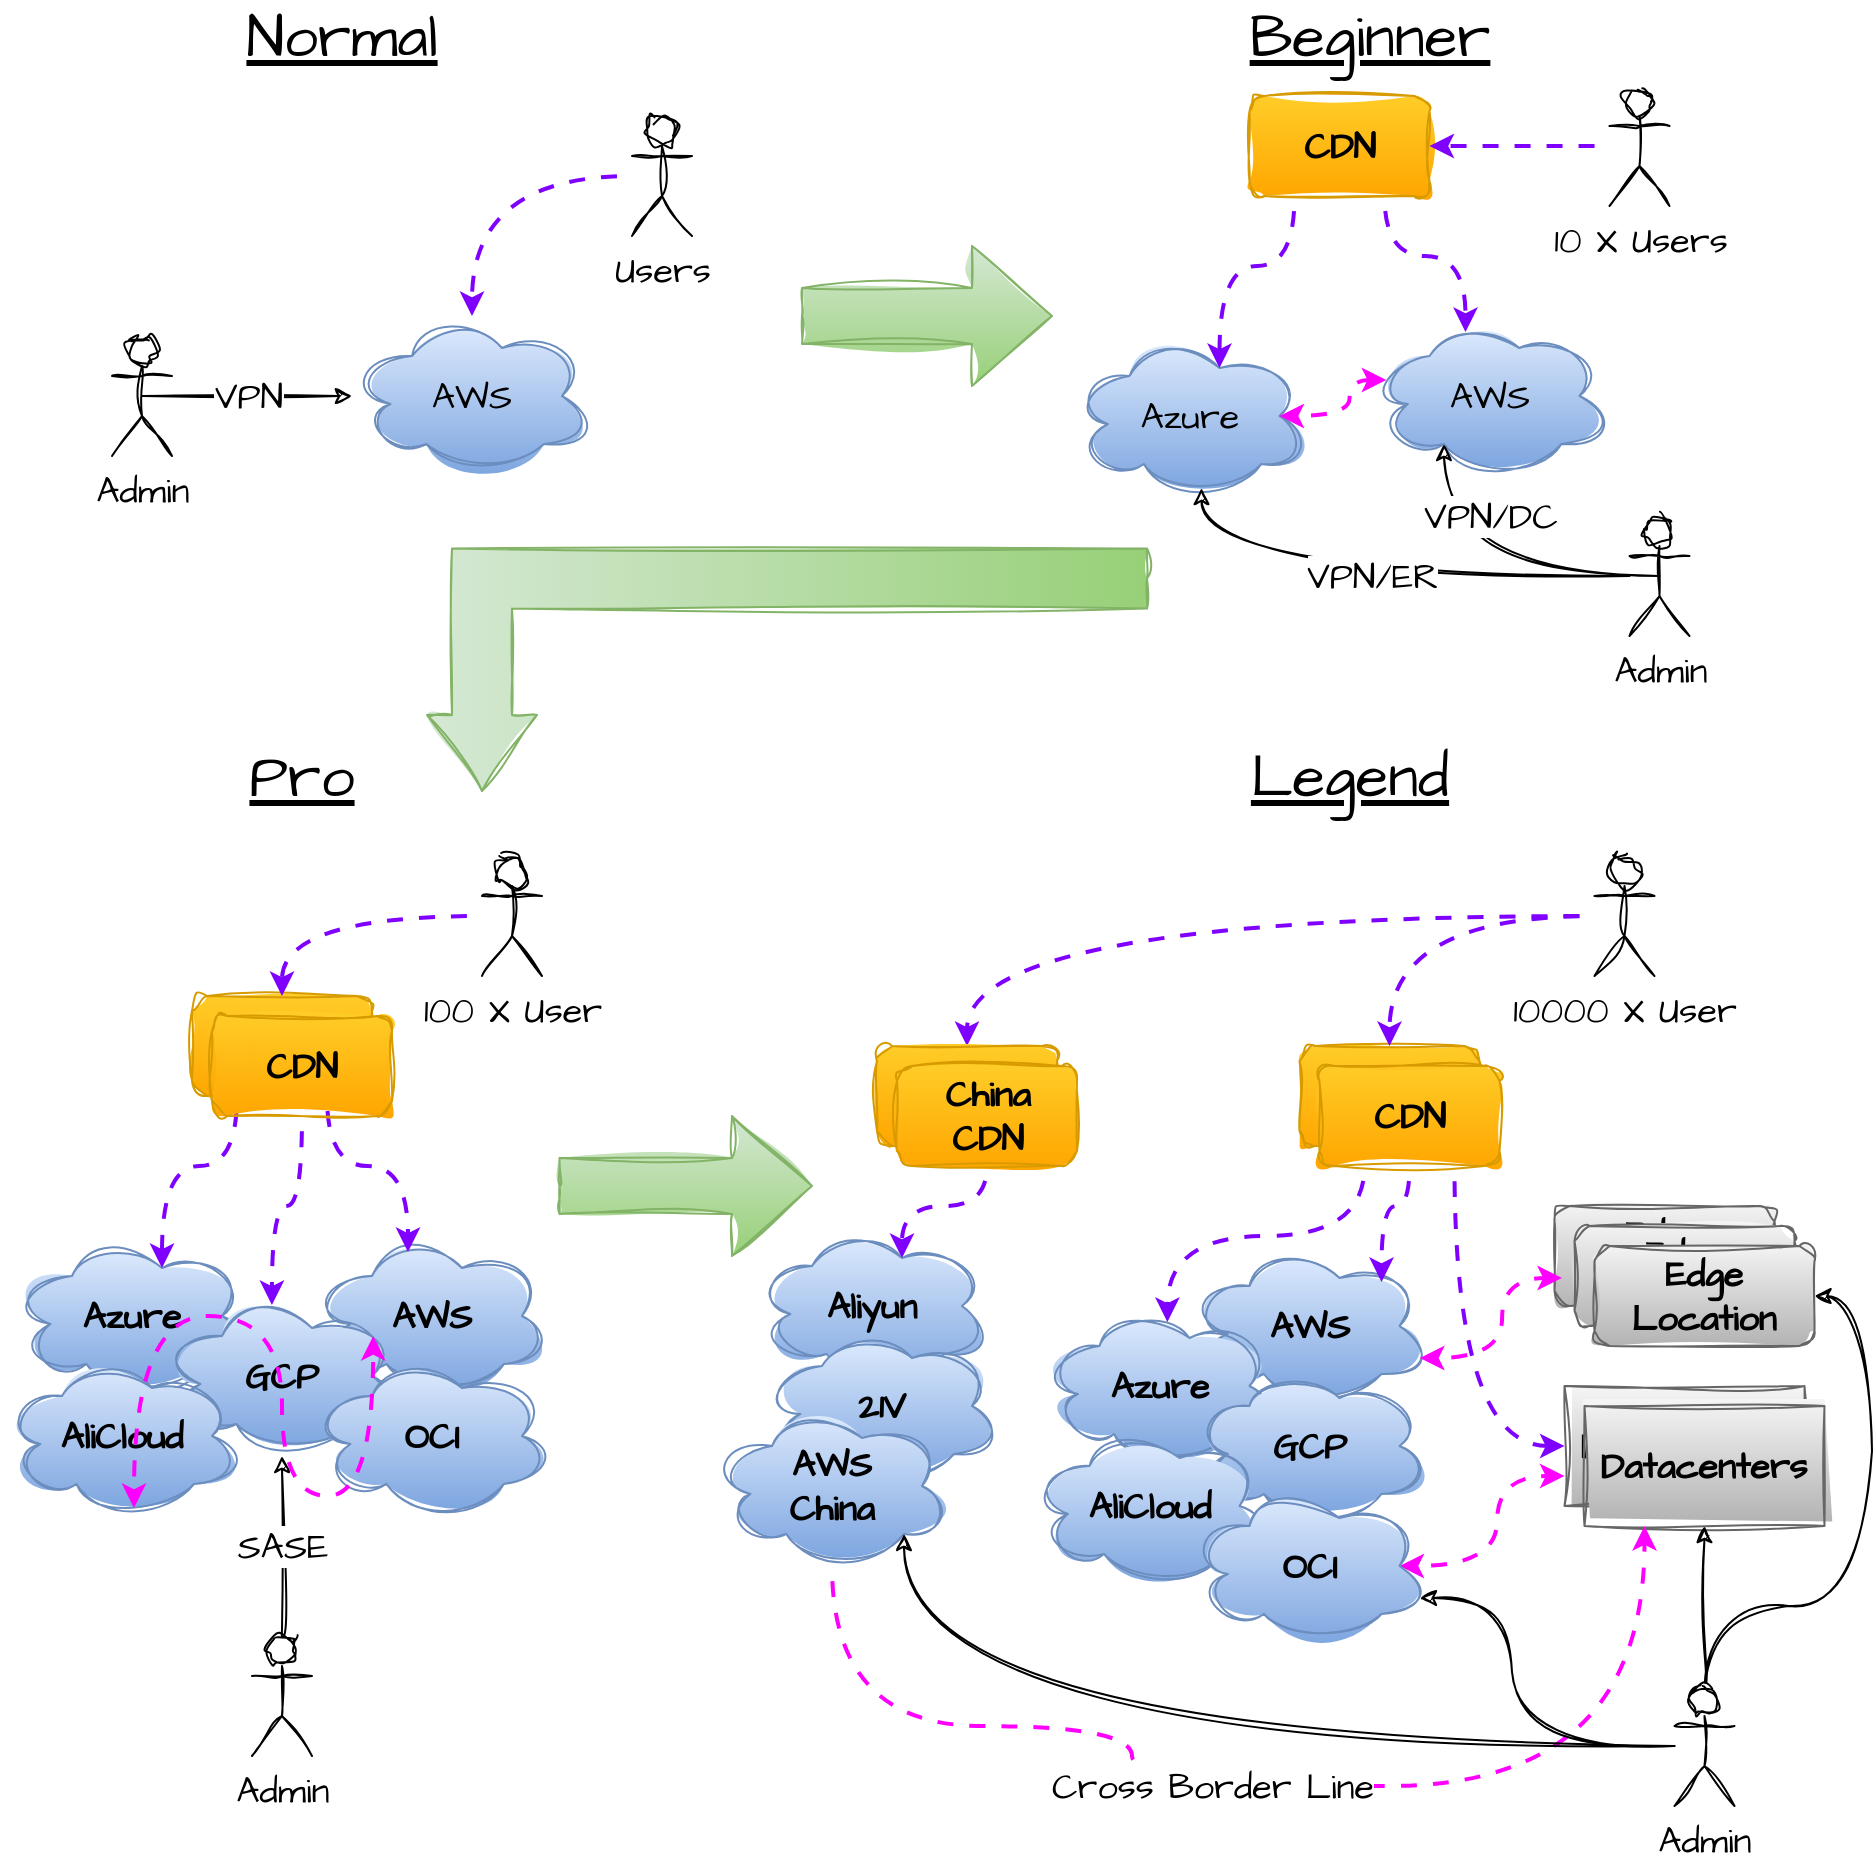 <mxfile version="24.2.5" type="device">
  <diagram name="Page-1" id="yGYKO2Iian3LjyRrtst5">
    <mxGraphModel dx="1930" dy="1085" grid="0" gridSize="10" guides="1" tooltips="1" connect="1" arrows="1" fold="1" page="0" pageScale="1" pageWidth="850" pageHeight="1100" math="0" shadow="0">
      <root>
        <mxCell id="0" />
        <mxCell id="1" parent="0" />
        <mxCell id="aPE9NUyvlS6aANwrriKW-1" value="AWS" style="ellipse;shape=cloud;whiteSpace=wrap;html=1;sketch=1;hachureGap=4;jiggle=2;curveFitting=1;fontFamily=Architects Daughter;fontSource=https%3A%2F%2Ffonts.googleapis.com%2Fcss%3Ffamily%3DArchitects%2BDaughter;fontSize=18;fillColor=#dae8fc;gradientColor=#7ea6e0;strokeColor=#6c8ebf;fontColor=#000000;" vertex="1" parent="1">
          <mxGeometry x="140" y="175" width="120" height="80" as="geometry" />
        </mxCell>
        <mxCell id="aPE9NUyvlS6aANwrriKW-2" value="AWS" style="ellipse;shape=cloud;whiteSpace=wrap;html=1;sketch=1;hachureGap=4;jiggle=2;curveFitting=1;fontFamily=Architects Daughter;fontSource=https%3A%2F%2Ffonts.googleapis.com%2Fcss%3Ffamily%3DArchitects%2BDaughter;fontSize=18;fillColor=#dae8fc;gradientColor=#7ea6e0;strokeColor=#6c8ebf;fontColor=#000000;" vertex="1" parent="1">
          <mxGeometry x="648.75" y="175" width="120" height="80" as="geometry" />
        </mxCell>
        <mxCell id="aPE9NUyvlS6aANwrriKW-3" value="Azure" style="ellipse;shape=cloud;whiteSpace=wrap;html=1;sketch=1;hachureGap=4;jiggle=2;curveFitting=1;fontFamily=Architects Daughter;fontSource=https%3A%2F%2Ffonts.googleapis.com%2Fcss%3Ffamily%3DArchitects%2BDaughter;fontSize=18;fillColor=#dae8fc;gradientColor=#7ea6e0;strokeColor=#6c8ebf;fontColor=#000000;" vertex="1" parent="1">
          <mxGeometry x="498.75" y="185" width="120" height="80" as="geometry" />
        </mxCell>
        <mxCell id="aPE9NUyvlS6aANwrriKW-5" value="CDN" style="rounded=1;whiteSpace=wrap;html=1;sketch=1;hachureGap=4;jiggle=2;curveFitting=1;fontFamily=Architects Daughter;fontSource=https%3A%2F%2Ffonts.googleapis.com%2Fcss%3Ffamily%3DArchitects%2BDaughter;fontSize=18;fillColor=#ffcd28;gradientColor=#ffa500;strokeColor=#d79b00;fontColor=#000000;fontStyle=1" vertex="1" parent="1">
          <mxGeometry x="588.75" y="65" width="90" height="50" as="geometry" />
        </mxCell>
        <mxCell id="aPE9NUyvlS6aANwrriKW-7" style="edgeStyle=orthogonalEdgeStyle;rounded=0;hachureGap=4;orthogonalLoop=1;jettySize=auto;html=1;exitX=0.25;exitY=1;exitDx=0;exitDy=0;entryX=0.625;entryY=0.2;entryDx=0;entryDy=0;entryPerimeter=0;fontFamily=Architects Daughter;fontSource=https%3A%2F%2Ffonts.googleapis.com%2Fcss%3Ffamily%3DArchitects%2BDaughter;curved=1;flowAnimation=1;strokeWidth=2;fontSize=18;strokeColor=#7F00FF;" edge="1" parent="1" source="aPE9NUyvlS6aANwrriKW-5" target="aPE9NUyvlS6aANwrriKW-3">
          <mxGeometry relative="1" as="geometry" />
        </mxCell>
        <mxCell id="aPE9NUyvlS6aANwrriKW-8" style="edgeStyle=orthogonalEdgeStyle;rounded=0;hachureGap=4;orthogonalLoop=1;jettySize=auto;html=1;exitX=0.75;exitY=1;exitDx=0;exitDy=0;entryX=0.4;entryY=0.1;entryDx=0;entryDy=0;entryPerimeter=0;fontFamily=Architects Daughter;fontSource=https%3A%2F%2Ffonts.googleapis.com%2Fcss%3Ffamily%3DArchitects%2BDaughter;curved=1;flowAnimation=1;strokeWidth=2;fontSize=18;strokeColor=#7F00FF;" edge="1" parent="1" source="aPE9NUyvlS6aANwrriKW-5" target="aPE9NUyvlS6aANwrriKW-2">
          <mxGeometry relative="1" as="geometry" />
        </mxCell>
        <mxCell id="aPE9NUyvlS6aANwrriKW-9" value="AWS" style="ellipse;shape=cloud;whiteSpace=wrap;html=1;sketch=1;hachureGap=4;jiggle=2;curveFitting=1;fontFamily=Architects Daughter;fontSource=https%3A%2F%2Ffonts.googleapis.com%2Fcss%3Ffamily%3DArchitects%2BDaughter;fontSize=18;fillColor=#dae8fc;gradientColor=#7ea6e0;strokeColor=#6c8ebf;fontColor=#000000;fontStyle=1" vertex="1" parent="1">
          <mxGeometry x="120" y="635" width="120" height="80" as="geometry" />
        </mxCell>
        <mxCell id="aPE9NUyvlS6aANwrriKW-10" value="Azure" style="ellipse;shape=cloud;whiteSpace=wrap;html=1;sketch=1;hachureGap=4;jiggle=2;curveFitting=1;fontFamily=Architects Daughter;fontSource=https%3A%2F%2Ffonts.googleapis.com%2Fcss%3Ffamily%3DArchitects%2BDaughter;fontSize=18;fillColor=#dae8fc;gradientColor=#7ea6e0;strokeColor=#6c8ebf;fontColor=#000000;fontStyle=1" vertex="1" parent="1">
          <mxGeometry x="-30" y="635" width="120" height="80" as="geometry" />
        </mxCell>
        <mxCell id="aPE9NUyvlS6aANwrriKW-11" value="CDN" style="rounded=1;whiteSpace=wrap;html=1;sketch=1;hachureGap=4;jiggle=2;curveFitting=1;fontFamily=Architects Daughter;fontSource=https%3A%2F%2Ffonts.googleapis.com%2Fcss%3Ffamily%3DArchitects%2BDaughter;fontSize=18;fillColor=#ffcd28;gradientColor=#ffa500;strokeColor=#d79b00;fontColor=#000000;fontStyle=1" vertex="1" parent="1">
          <mxGeometry x="60" y="515" width="90" height="50" as="geometry" />
        </mxCell>
        <mxCell id="aPE9NUyvlS6aANwrriKW-12" style="edgeStyle=orthogonalEdgeStyle;rounded=0;hachureGap=4;orthogonalLoop=1;jettySize=auto;html=1;exitX=0.25;exitY=1;exitDx=0;exitDy=0;entryX=0.625;entryY=0.2;entryDx=0;entryDy=0;entryPerimeter=0;fontFamily=Architects Daughter;fontSource=https%3A%2F%2Ffonts.googleapis.com%2Fcss%3Ffamily%3DArchitects%2BDaughter;curved=1;flowAnimation=1;strokeWidth=2;fontSize=18;strokeColor=#7F00FF;" edge="1" parent="1" source="aPE9NUyvlS6aANwrriKW-11" target="aPE9NUyvlS6aANwrriKW-10">
          <mxGeometry relative="1" as="geometry" />
        </mxCell>
        <mxCell id="aPE9NUyvlS6aANwrriKW-13" style="edgeStyle=orthogonalEdgeStyle;rounded=0;hachureGap=4;orthogonalLoop=1;jettySize=auto;html=1;exitX=0.75;exitY=1;exitDx=0;exitDy=0;entryX=0.4;entryY=0.1;entryDx=0;entryDy=0;entryPerimeter=0;fontFamily=Architects Daughter;fontSource=https%3A%2F%2Ffonts.googleapis.com%2Fcss%3Ffamily%3DArchitects%2BDaughter;curved=1;flowAnimation=1;strokeWidth=2;fontSize=18;strokeColor=#7F00FF;" edge="1" parent="1" source="aPE9NUyvlS6aANwrriKW-11" target="aPE9NUyvlS6aANwrriKW-9">
          <mxGeometry relative="1" as="geometry" />
        </mxCell>
        <mxCell id="aPE9NUyvlS6aANwrriKW-14" value="CDN" style="rounded=1;whiteSpace=wrap;html=1;sketch=1;hachureGap=4;jiggle=2;curveFitting=1;fontFamily=Architects Daughter;fontSource=https%3A%2F%2Ffonts.googleapis.com%2Fcss%3Ffamily%3DArchitects%2BDaughter;fontSize=18;fillColor=#ffcd28;gradientColor=#ffa500;strokeColor=#d79b00;fontColor=#000000;fontStyle=1" vertex="1" parent="1">
          <mxGeometry x="70" y="525" width="90" height="50" as="geometry" />
        </mxCell>
        <mxCell id="aPE9NUyvlS6aANwrriKW-15" value="GCP" style="ellipse;shape=cloud;whiteSpace=wrap;html=1;sketch=1;hachureGap=4;jiggle=2;curveFitting=1;fontFamily=Architects Daughter;fontSource=https%3A%2F%2Ffonts.googleapis.com%2Fcss%3Ffamily%3DArchitects%2BDaughter;fontSize=18;fillColor=#dae8fc;gradientColor=#7ea6e0;strokeColor=#6c8ebf;fontColor=#000000;fontStyle=1" vertex="1" parent="1">
          <mxGeometry x="45" y="665" width="120" height="80" as="geometry" />
        </mxCell>
        <mxCell id="aPE9NUyvlS6aANwrriKW-16" value="AliCloud" style="ellipse;shape=cloud;whiteSpace=wrap;html=1;sketch=1;hachureGap=4;jiggle=2;curveFitting=1;fontFamily=Architects Daughter;fontSource=https%3A%2F%2Ffonts.googleapis.com%2Fcss%3Ffamily%3DArchitects%2BDaughter;fontSize=18;fillColor=#dae8fc;gradientColor=#7ea6e0;strokeColor=#6c8ebf;fontColor=#000000;fontStyle=1" vertex="1" parent="1">
          <mxGeometry x="-35" y="695" width="120" height="80" as="geometry" />
        </mxCell>
        <mxCell id="aPE9NUyvlS6aANwrriKW-17" value="OCI" style="ellipse;shape=cloud;whiteSpace=wrap;html=1;sketch=1;hachureGap=4;jiggle=2;curveFitting=1;fontFamily=Architects Daughter;fontSource=https%3A%2F%2Ffonts.googleapis.com%2Fcss%3Ffamily%3DArchitects%2BDaughter;fontSize=18;fillColor=#dae8fc;gradientColor=#7ea6e0;strokeColor=#6c8ebf;fontColor=#000000;fontStyle=1" vertex="1" parent="1">
          <mxGeometry x="120" y="695" width="120" height="80" as="geometry" />
        </mxCell>
        <mxCell id="aPE9NUyvlS6aANwrriKW-22" value="VPN" style="edgeStyle=orthogonalEdgeStyle;rounded=0;hachureGap=4;orthogonalLoop=1;jettySize=auto;html=1;exitX=0.5;exitY=0.5;exitDx=0;exitDy=0;exitPerimeter=0;fontFamily=Architects Daughter;fontSource=https%3A%2F%2Ffonts.googleapis.com%2Fcss%3Ffamily%3DArchitects%2BDaughter;fontSize=18;flowAnimation=0;strokeWidth=1;sketch=1;curveFitting=1;jiggle=2;" edge="1" parent="1" source="aPE9NUyvlS6aANwrriKW-18" target="aPE9NUyvlS6aANwrriKW-1">
          <mxGeometry relative="1" as="geometry" />
        </mxCell>
        <mxCell id="aPE9NUyvlS6aANwrriKW-18" value="Admin" style="shape=umlActor;verticalLabelPosition=bottom;verticalAlign=top;html=1;outlineConnect=0;sketch=1;hachureGap=4;jiggle=2;curveFitting=1;fontFamily=Architects Daughter;fontSource=https%3A%2F%2Ffonts.googleapis.com%2Fcss%3Ffamily%3DArchitects%2BDaughter;fontSize=18;" vertex="1" parent="1">
          <mxGeometry x="20" y="185" width="30" height="60" as="geometry" />
        </mxCell>
        <mxCell id="aPE9NUyvlS6aANwrriKW-24" value="" style="edgeStyle=orthogonalEdgeStyle;rounded=0;hachureGap=4;orthogonalLoop=1;jettySize=auto;html=1;fontFamily=Architects Daughter;fontSource=https%3A%2F%2Ffonts.googleapis.com%2Fcss%3Ffamily%3DArchitects%2BDaughter;curved=1;fontSize=18;flowAnimation=1;strokeWidth=2;strokeColor=#7F00FF;" edge="1" parent="1" source="aPE9NUyvlS6aANwrriKW-23" target="aPE9NUyvlS6aANwrriKW-1">
          <mxGeometry x="-0.2" y="10" relative="1" as="geometry">
            <mxPoint as="offset" />
          </mxGeometry>
        </mxCell>
        <mxCell id="aPE9NUyvlS6aANwrriKW-23" value="Users" style="shape=umlActor;verticalLabelPosition=bottom;verticalAlign=top;html=1;outlineConnect=0;sketch=1;hachureGap=4;jiggle=2;curveFitting=1;fontFamily=Architects Daughter;fontSource=https%3A%2F%2Ffonts.googleapis.com%2Fcss%3Ffamily%3DArchitects%2BDaughter;fontSize=18;" vertex="1" parent="1">
          <mxGeometry x="280" y="75" width="30" height="60" as="geometry" />
        </mxCell>
        <mxCell id="aPE9NUyvlS6aANwrriKW-31" style="edgeStyle=orthogonalEdgeStyle;rounded=0;hachureGap=4;orthogonalLoop=1;jettySize=auto;html=1;entryX=1;entryY=0.5;entryDx=0;entryDy=0;fontFamily=Architects Daughter;fontSource=https%3A%2F%2Ffonts.googleapis.com%2Fcss%3Ffamily%3DArchitects%2BDaughter;flowAnimation=1;strokeWidth=2;strokeColor=#7F00FF;" edge="1" parent="1" source="aPE9NUyvlS6aANwrriKW-27" target="aPE9NUyvlS6aANwrriKW-5">
          <mxGeometry relative="1" as="geometry" />
        </mxCell>
        <mxCell id="aPE9NUyvlS6aANwrriKW-27" value="10 X Users" style="shape=umlActor;verticalLabelPosition=bottom;verticalAlign=top;html=1;outlineConnect=0;sketch=1;hachureGap=4;jiggle=2;curveFitting=1;fontFamily=Architects Daughter;fontSource=https%3A%2F%2Ffonts.googleapis.com%2Fcss%3Ffamily%3DArchitects%2BDaughter;fontSize=18;" vertex="1" parent="1">
          <mxGeometry x="768.75" y="60" width="30" height="60" as="geometry" />
        </mxCell>
        <mxCell id="aPE9NUyvlS6aANwrriKW-32" value="Admin" style="shape=umlActor;verticalLabelPosition=bottom;verticalAlign=top;html=1;outlineConnect=0;sketch=1;hachureGap=4;jiggle=2;curveFitting=1;fontFamily=Architects Daughter;fontSource=https%3A%2F%2Ffonts.googleapis.com%2Fcss%3Ffamily%3DArchitects%2BDaughter;fontSize=18;" vertex="1" parent="1">
          <mxGeometry x="778.75" y="275" width="30" height="60" as="geometry" />
        </mxCell>
        <mxCell id="aPE9NUyvlS6aANwrriKW-34" value="VPN/DC" style="edgeStyle=orthogonalEdgeStyle;curved=1;rounded=0;hachureGap=4;orthogonalLoop=1;jettySize=auto;html=1;exitX=0.5;exitY=0.5;exitDx=0;exitDy=0;exitPerimeter=0;entryX=0.31;entryY=0.8;entryDx=0;entryDy=0;entryPerimeter=0;strokeColor=default;align=center;verticalAlign=middle;fontFamily=Architects Daughter;fontSource=https%3A%2F%2Ffonts.googleapis.com%2Fcss%3Ffamily%3DArchitects%2BDaughter;fontSize=18;fontColor=default;labelBackgroundColor=default;endArrow=classic;flowAnimation=0;strokeWidth=1;sketch=1;curveFitting=1;jiggle=2;" edge="1" parent="1" source="aPE9NUyvlS6aANwrriKW-32" target="aPE9NUyvlS6aANwrriKW-2">
          <mxGeometry x="0.586" y="-23" relative="1" as="geometry">
            <mxPoint as="offset" />
          </mxGeometry>
        </mxCell>
        <mxCell id="aPE9NUyvlS6aANwrriKW-35" value="VPN/ER" style="edgeStyle=orthogonalEdgeStyle;curved=1;rounded=0;hachureGap=4;orthogonalLoop=1;jettySize=auto;html=1;entryX=0.55;entryY=0.95;entryDx=0;entryDy=0;entryPerimeter=0;strokeColor=default;align=center;verticalAlign=middle;fontFamily=Architects Daughter;fontSource=https%3A%2F%2Ffonts.googleapis.com%2Fcss%3Ffamily%3DArchitects%2BDaughter;fontSize=18;fontColor=default;labelBackgroundColor=default;endArrow=classic;flowAnimation=0;strokeWidth=1;sketch=1;curveFitting=1;jiggle=2;" edge="1" parent="1" source="aPE9NUyvlS6aANwrriKW-32" target="aPE9NUyvlS6aANwrriKW-3">
          <mxGeometry relative="1" as="geometry" />
        </mxCell>
        <mxCell id="aPE9NUyvlS6aANwrriKW-36" style="edgeStyle=orthogonalEdgeStyle;curved=1;rounded=0;hachureGap=4;orthogonalLoop=1;jettySize=auto;html=1;exitX=0.875;exitY=0.5;exitDx=0;exitDy=0;exitPerimeter=0;entryX=0.07;entryY=0.4;entryDx=0;entryDy=0;entryPerimeter=0;strokeColor=#FF00FF;align=center;verticalAlign=middle;fontFamily=Architects Daughter;fontSource=https%3A%2F%2Ffonts.googleapis.com%2Fcss%3Ffamily%3DArchitects%2BDaughter;fontSize=18;fontColor=default;labelBackgroundColor=default;endArrow=classic;startArrow=classic;startFill=1;flowAnimation=1;strokeWidth=2;" edge="1" parent="1" source="aPE9NUyvlS6aANwrriKW-3" target="aPE9NUyvlS6aANwrriKW-2">
          <mxGeometry relative="1" as="geometry" />
        </mxCell>
        <mxCell id="aPE9NUyvlS6aANwrriKW-39" style="edgeStyle=orthogonalEdgeStyle;curved=1;rounded=0;hachureGap=4;orthogonalLoop=1;jettySize=auto;html=1;entryX=0.458;entryY=0.056;entryDx=0;entryDy=0;entryPerimeter=0;strokeColor=#7F00FF;strokeWidth=2;align=center;verticalAlign=middle;fontFamily=Architects Daughter;fontSource=https%3A%2F%2Ffonts.googleapis.com%2Fcss%3Ffamily%3DArchitects%2BDaughter;fontSize=18;fontColor=default;labelBackgroundColor=default;endArrow=classic;flowAnimation=1;" edge="1" parent="1" source="aPE9NUyvlS6aANwrriKW-14" target="aPE9NUyvlS6aANwrriKW-15">
          <mxGeometry relative="1" as="geometry" />
        </mxCell>
        <mxCell id="aPE9NUyvlS6aANwrriKW-41" style="edgeStyle=orthogonalEdgeStyle;curved=1;rounded=0;hachureGap=4;orthogonalLoop=1;jettySize=auto;html=1;entryX=0.5;entryY=0;entryDx=0;entryDy=0;strokeColor=#7F00FF;align=center;verticalAlign=middle;fontFamily=Architects Daughter;fontSource=https%3A%2F%2Ffonts.googleapis.com%2Fcss%3Ffamily%3DArchitects%2BDaughter;fontSize=18;fontColor=default;labelBackgroundColor=default;endArrow=classic;flowAnimation=1;strokeWidth=2;" edge="1" parent="1" source="aPE9NUyvlS6aANwrriKW-40" target="aPE9NUyvlS6aANwrriKW-11">
          <mxGeometry relative="1" as="geometry" />
        </mxCell>
        <mxCell id="aPE9NUyvlS6aANwrriKW-40" value="100 X User" style="shape=umlActor;verticalLabelPosition=bottom;verticalAlign=top;html=1;outlineConnect=0;sketch=1;hachureGap=4;jiggle=2;curveFitting=1;fontFamily=Architects Daughter;fontSource=https%3A%2F%2Ffonts.googleapis.com%2Fcss%3Ffamily%3DArchitects%2BDaughter;fontSize=18;" vertex="1" parent="1">
          <mxGeometry x="205" y="445" width="30" height="60" as="geometry" />
        </mxCell>
        <mxCell id="aPE9NUyvlS6aANwrriKW-42" value="Admin" style="shape=umlActor;verticalLabelPosition=bottom;verticalAlign=top;html=1;outlineConnect=0;sketch=1;hachureGap=4;jiggle=2;curveFitting=1;fontFamily=Architects Daughter;fontSource=https%3A%2F%2Ffonts.googleapis.com%2Fcss%3Ffamily%3DArchitects%2BDaughter;fontSize=18;" vertex="1" parent="1">
          <mxGeometry x="90" y="835" width="30" height="60" as="geometry" />
        </mxCell>
        <mxCell id="aPE9NUyvlS6aANwrriKW-43" value="SASE" style="edgeStyle=orthogonalEdgeStyle;curved=1;rounded=0;hachureGap=4;orthogonalLoop=1;jettySize=auto;html=1;entryX=0.5;entryY=1;entryDx=0;entryDy=0;entryPerimeter=0;strokeColor=default;align=center;verticalAlign=middle;fontFamily=Architects Daughter;fontSource=https%3A%2F%2Ffonts.googleapis.com%2Fcss%3Ffamily%3DArchitects%2BDaughter;fontSize=18;fontColor=default;labelBackgroundColor=default;endArrow=classic;flowAnimation=0;strokeWidth=1;sketch=1;curveFitting=1;jiggle=2;" edge="1" parent="1" source="aPE9NUyvlS6aANwrriKW-42" target="aPE9NUyvlS6aANwrriKW-15">
          <mxGeometry relative="1" as="geometry" />
        </mxCell>
        <mxCell id="aPE9NUyvlS6aANwrriKW-44" value="AWS" style="ellipse;shape=cloud;whiteSpace=wrap;html=1;sketch=1;hachureGap=4;jiggle=2;curveFitting=1;fontFamily=Architects Daughter;fontSource=https%3A%2F%2Ffonts.googleapis.com%2Fcss%3Ffamily%3DArchitects%2BDaughter;fontSize=18;fillColor=#dae8fc;gradientColor=#7ea6e0;strokeColor=#6c8ebf;fontColor=#000000;fontStyle=1" vertex="1" parent="1">
          <mxGeometry x="558.75" y="640" width="120" height="80" as="geometry" />
        </mxCell>
        <mxCell id="aPE9NUyvlS6aANwrriKW-45" value="Azure" style="ellipse;shape=cloud;whiteSpace=wrap;html=1;sketch=1;hachureGap=4;jiggle=2;curveFitting=1;fontFamily=Architects Daughter;fontSource=https%3A%2F%2Ffonts.googleapis.com%2Fcss%3Ffamily%3DArchitects%2BDaughter;fontSize=18;fillColor=#dae8fc;gradientColor=#7ea6e0;strokeColor=#6c8ebf;fontColor=#000000;fontStyle=1" vertex="1" parent="1">
          <mxGeometry x="483.75" y="670" width="120" height="80" as="geometry" />
        </mxCell>
        <mxCell id="aPE9NUyvlS6aANwrriKW-46" value="GCP" style="ellipse;shape=cloud;whiteSpace=wrap;html=1;sketch=1;hachureGap=4;jiggle=2;curveFitting=1;fontFamily=Architects Daughter;fontSource=https%3A%2F%2Ffonts.googleapis.com%2Fcss%3Ffamily%3DArchitects%2BDaughter;fontSize=18;fillColor=#dae8fc;gradientColor=#7ea6e0;strokeColor=#6c8ebf;fontColor=#000000;fontStyle=1" vertex="1" parent="1">
          <mxGeometry x="558.75" y="700" width="120" height="80" as="geometry" />
        </mxCell>
        <mxCell id="aPE9NUyvlS6aANwrriKW-47" value="AliCloud" style="ellipse;shape=cloud;whiteSpace=wrap;html=1;sketch=1;hachureGap=4;jiggle=2;curveFitting=1;fontFamily=Architects Daughter;fontSource=https%3A%2F%2Ffonts.googleapis.com%2Fcss%3Ffamily%3DArchitects%2BDaughter;fontSize=18;fillColor=#dae8fc;gradientColor=#7ea6e0;strokeColor=#6c8ebf;fontColor=#000000;fontStyle=1" vertex="1" parent="1">
          <mxGeometry x="478.75" y="730" width="120" height="80" as="geometry" />
        </mxCell>
        <mxCell id="aPE9NUyvlS6aANwrriKW-85" style="edgeStyle=orthogonalEdgeStyle;curved=1;rounded=0;hachureGap=4;orthogonalLoop=1;jettySize=auto;html=1;exitX=0.875;exitY=0.5;exitDx=0;exitDy=0;exitPerimeter=0;entryX=0;entryY=0.75;entryDx=0;entryDy=0;strokeColor=#FF00FF;strokeWidth=2;align=center;verticalAlign=middle;fontFamily=Architects Daughter;fontSource=https%3A%2F%2Ffonts.googleapis.com%2Fcss%3Ffamily%3DArchitects%2BDaughter;fontSize=18;fontColor=default;labelBackgroundColor=default;startArrow=classic;startFill=1;endArrow=classic;flowAnimation=1;" edge="1" parent="1" source="aPE9NUyvlS6aANwrriKW-48" target="aPE9NUyvlS6aANwrriKW-54">
          <mxGeometry relative="1" as="geometry" />
        </mxCell>
        <mxCell id="aPE9NUyvlS6aANwrriKW-48" value="OCI" style="ellipse;shape=cloud;whiteSpace=wrap;html=1;sketch=1;hachureGap=4;jiggle=2;curveFitting=1;fontFamily=Architects Daughter;fontSource=https%3A%2F%2Ffonts.googleapis.com%2Fcss%3Ffamily%3DArchitects%2BDaughter;fontSize=18;fillColor=#dae8fc;gradientColor=#7ea6e0;strokeColor=#6c8ebf;fontColor=#000000;fontStyle=1" vertex="1" parent="1">
          <mxGeometry x="558.75" y="760" width="120" height="80" as="geometry" />
        </mxCell>
        <mxCell id="aPE9NUyvlS6aANwrriKW-49" value="Edge&lt;div&gt;Location&lt;/div&gt;" style="rounded=1;whiteSpace=wrap;html=1;sketch=1;hachureGap=4;jiggle=2;curveFitting=1;fontFamily=Architects Daughter;fontSource=https%3A%2F%2Ffonts.googleapis.com%2Fcss%3Ffamily%3DArchitects%2BDaughter;fontSize=18;labelBackgroundColor=none;fillColor=#f5f5f5;gradientColor=#b3b3b3;strokeColor=#666666;fontColor=#000000;fontStyle=1" vertex="1" parent="1">
          <mxGeometry x="741.25" y="620" width="110" height="50" as="geometry" />
        </mxCell>
        <mxCell id="aPE9NUyvlS6aANwrriKW-50" value="Edge&lt;div&gt;Location&lt;/div&gt;" style="rounded=1;whiteSpace=wrap;html=1;sketch=1;hachureGap=4;jiggle=2;curveFitting=1;fontFamily=Architects Daughter;fontSource=https%3A%2F%2Ffonts.googleapis.com%2Fcss%3Ffamily%3DArchitects%2BDaughter;fontSize=18;labelBackgroundColor=none;fillColor=#f5f5f5;gradientColor=#b3b3b3;strokeColor=#666666;fontColor=#000000;fontStyle=1" vertex="1" parent="1">
          <mxGeometry x="751.25" y="630" width="110" height="50" as="geometry" />
        </mxCell>
        <mxCell id="aPE9NUyvlS6aANwrriKW-51" value="Edge&lt;div&gt;Location&lt;/div&gt;" style="rounded=1;whiteSpace=wrap;html=1;sketch=1;hachureGap=4;jiggle=2;curveFitting=1;fontFamily=Architects Daughter;fontSource=https%3A%2F%2Ffonts.googleapis.com%2Fcss%3Ffamily%3DArchitects%2BDaughter;fontSize=18;labelBackgroundColor=none;fillColor=#f5f5f5;gradientColor=#b3b3b3;strokeColor=#666666;fontColor=#000000;fontStyle=1" vertex="1" parent="1">
          <mxGeometry x="761.25" y="640" width="110" height="50" as="geometry" />
        </mxCell>
        <mxCell id="aPE9NUyvlS6aANwrriKW-54" value="Datacenters" style="rounded=0;whiteSpace=wrap;html=1;sketch=1;hachureGap=4;jiggle=2;curveFitting=1;fontFamily=Architects Daughter;fontSource=https%3A%2F%2Ffonts.googleapis.com%2Fcss%3Ffamily%3DArchitects%2BDaughter;fontSize=18;labelBackgroundColor=none;fillColor=#f5f5f5;gradientColor=#b3b3b3;strokeColor=#666666;fontColor=#000000;fontStyle=1" vertex="1" parent="1">
          <mxGeometry x="746.25" y="710" width="120" height="60" as="geometry" />
        </mxCell>
        <mxCell id="aPE9NUyvlS6aANwrriKW-55" value="Datacenters" style="rounded=0;whiteSpace=wrap;html=1;sketch=1;hachureGap=4;jiggle=2;curveFitting=1;fontFamily=Architects Daughter;fontSource=https%3A%2F%2Ffonts.googleapis.com%2Fcss%3Ffamily%3DArchitects%2BDaughter;fontSize=18;labelBackgroundColor=none;fillColor=#f5f5f5;gradientColor=#b3b3b3;strokeColor=#666666;fontColor=#000000;fontStyle=1" vertex="1" parent="1">
          <mxGeometry x="756.25" y="720" width="120" height="60" as="geometry" />
        </mxCell>
        <mxCell id="aPE9NUyvlS6aANwrriKW-60" value="CDN" style="rounded=1;whiteSpace=wrap;html=1;sketch=1;hachureGap=4;jiggle=2;curveFitting=1;fontFamily=Architects Daughter;fontSource=https%3A%2F%2Ffonts.googleapis.com%2Fcss%3Ffamily%3DArchitects%2BDaughter;fontSize=18;fillColor=#ffcd28;gradientColor=#ffa500;strokeColor=#d79b00;fontColor=#000000;fontStyle=1" vertex="1" parent="1">
          <mxGeometry x="613.75" y="540" width="90" height="50" as="geometry" />
        </mxCell>
        <mxCell id="aPE9NUyvlS6aANwrriKW-67" style="edgeStyle=orthogonalEdgeStyle;curved=1;rounded=0;hachureGap=4;orthogonalLoop=1;jettySize=auto;html=1;exitX=0.75;exitY=1;exitDx=0;exitDy=0;entryX=0;entryY=0.5;entryDx=0;entryDy=0;strokeColor=#7F00FF;strokeWidth=2;align=center;verticalAlign=middle;fontFamily=Architects Daughter;fontSource=https%3A%2F%2Ffonts.googleapis.com%2Fcss%3Ffamily%3DArchitects%2BDaughter;fontSize=18;fontColor=default;labelBackgroundColor=default;endArrow=classic;flowAnimation=1;" edge="1" parent="1" source="aPE9NUyvlS6aANwrriKW-61" target="aPE9NUyvlS6aANwrriKW-54">
          <mxGeometry relative="1" as="geometry" />
        </mxCell>
        <mxCell id="aPE9NUyvlS6aANwrriKW-61" value="CDN" style="rounded=1;whiteSpace=wrap;html=1;sketch=1;hachureGap=4;jiggle=2;curveFitting=1;fontFamily=Architects Daughter;fontSource=https%3A%2F%2Ffonts.googleapis.com%2Fcss%3Ffamily%3DArchitects%2BDaughter;fontSize=18;fillColor=#ffcd28;gradientColor=#ffa500;strokeColor=#d79b00;fontColor=#000000;fontStyle=1" vertex="1" parent="1">
          <mxGeometry x="623.75" y="550" width="90" height="50" as="geometry" />
        </mxCell>
        <mxCell id="aPE9NUyvlS6aANwrriKW-62" style="edgeStyle=orthogonalEdgeStyle;curved=1;rounded=0;hachureGap=4;orthogonalLoop=1;jettySize=auto;html=1;entryX=0.5;entryY=0;entryDx=0;entryDy=0;strokeColor=#7F00FF;align=center;verticalAlign=middle;fontFamily=Architects Daughter;fontSource=https%3A%2F%2Ffonts.googleapis.com%2Fcss%3Ffamily%3DArchitects%2BDaughter;fontSize=18;fontColor=default;labelBackgroundColor=default;endArrow=classic;flowAnimation=1;strokeWidth=2;" edge="1" parent="1" source="aPE9NUyvlS6aANwrriKW-63" target="aPE9NUyvlS6aANwrriKW-60">
          <mxGeometry relative="1" as="geometry" />
        </mxCell>
        <mxCell id="aPE9NUyvlS6aANwrriKW-76" style="edgeStyle=orthogonalEdgeStyle;curved=1;rounded=0;hachureGap=4;orthogonalLoop=1;jettySize=auto;html=1;entryX=0.5;entryY=0;entryDx=0;entryDy=0;strokeColor=#7F00FF;align=center;verticalAlign=middle;fontFamily=Architects Daughter;fontSource=https%3A%2F%2Ffonts.googleapis.com%2Fcss%3Ffamily%3DArchitects%2BDaughter;fontSize=18;fontColor=default;labelBackgroundColor=default;endArrow=classic;flowAnimation=1;strokeWidth=2;" edge="1" parent="1" source="aPE9NUyvlS6aANwrriKW-63" target="aPE9NUyvlS6aANwrriKW-69">
          <mxGeometry relative="1" as="geometry" />
        </mxCell>
        <mxCell id="aPE9NUyvlS6aANwrriKW-63" value="10000 X User" style="shape=umlActor;verticalLabelPosition=bottom;verticalAlign=top;html=1;outlineConnect=0;sketch=1;hachureGap=4;jiggle=2;curveFitting=1;fontFamily=Architects Daughter;fontSource=https%3A%2F%2Ffonts.googleapis.com%2Fcss%3Ffamily%3DArchitects%2BDaughter;fontSize=18;" vertex="1" parent="1">
          <mxGeometry x="761.25" y="445" width="30" height="60" as="geometry" />
        </mxCell>
        <mxCell id="aPE9NUyvlS6aANwrriKW-65" style="edgeStyle=orthogonalEdgeStyle;curved=1;rounded=0;hachureGap=4;orthogonalLoop=1;jettySize=auto;html=1;exitX=0.25;exitY=1;exitDx=0;exitDy=0;entryX=0.533;entryY=0.1;entryDx=0;entryDy=0;entryPerimeter=0;strokeColor=#7F00FF;strokeWidth=2;align=center;verticalAlign=middle;fontFamily=Architects Daughter;fontSource=https%3A%2F%2Ffonts.googleapis.com%2Fcss%3Ffamily%3DArchitects%2BDaughter;fontSize=18;fontColor=default;labelBackgroundColor=default;endArrow=classic;flowAnimation=1;" edge="1" parent="1" source="aPE9NUyvlS6aANwrriKW-61" target="aPE9NUyvlS6aANwrriKW-45">
          <mxGeometry relative="1" as="geometry" />
        </mxCell>
        <mxCell id="aPE9NUyvlS6aANwrriKW-66" style="edgeStyle=orthogonalEdgeStyle;curved=1;rounded=0;hachureGap=4;orthogonalLoop=1;jettySize=auto;html=1;exitX=0.5;exitY=1;exitDx=0;exitDy=0;entryX=0.8;entryY=0.225;entryDx=0;entryDy=0;entryPerimeter=0;strokeColor=#7F00FF;strokeWidth=2;align=center;verticalAlign=middle;fontFamily=Architects Daughter;fontSource=https%3A%2F%2Ffonts.googleapis.com%2Fcss%3Ffamily%3DArchitects%2BDaughter;fontSize=18;fontColor=default;labelBackgroundColor=default;endArrow=classic;flowAnimation=1;" edge="1" parent="1" source="aPE9NUyvlS6aANwrriKW-61" target="aPE9NUyvlS6aANwrriKW-44">
          <mxGeometry relative="1" as="geometry" />
        </mxCell>
        <mxCell id="aPE9NUyvlS6aANwrriKW-69" value="CDN" style="rounded=1;whiteSpace=wrap;html=1;sketch=1;hachureGap=4;jiggle=2;curveFitting=1;fontFamily=Architects Daughter;fontSource=https%3A%2F%2Ffonts.googleapis.com%2Fcss%3Ffamily%3DArchitects%2BDaughter;fontSize=18;fillColor=#ffcd28;gradientColor=#ffa500;strokeColor=#d79b00;fontColor=#000000;fontStyle=1" vertex="1" parent="1">
          <mxGeometry x="402.5" y="540" width="90" height="50" as="geometry" />
        </mxCell>
        <mxCell id="aPE9NUyvlS6aANwrriKW-70" value="China&lt;div&gt;CDN&lt;/div&gt;" style="rounded=1;whiteSpace=wrap;html=1;sketch=1;hachureGap=4;jiggle=2;curveFitting=1;fontFamily=Architects Daughter;fontSource=https%3A%2F%2Ffonts.googleapis.com%2Fcss%3Ffamily%3DArchitects%2BDaughter;fontSize=18;fillColor=#ffcd28;gradientColor=#ffa500;strokeColor=#d79b00;fontColor=#000000;fontStyle=1" vertex="1" parent="1">
          <mxGeometry x="412.5" y="550" width="90" height="50" as="geometry" />
        </mxCell>
        <mxCell id="aPE9NUyvlS6aANwrriKW-71" value="Aliyun" style="ellipse;shape=cloud;whiteSpace=wrap;html=1;sketch=1;hachureGap=4;jiggle=2;curveFitting=1;fontFamily=Architects Daughter;fontSource=https%3A%2F%2Ffonts.googleapis.com%2Fcss%3Ffamily%3DArchitects%2BDaughter;fontSize=18;fillColor=#dae8fc;gradientColor=#7ea6e0;strokeColor=#6c8ebf;fontColor=#000000;fontStyle=1" vertex="1" parent="1">
          <mxGeometry x="340" y="630" width="120" height="80" as="geometry" />
        </mxCell>
        <mxCell id="aPE9NUyvlS6aANwrriKW-72" value="21V" style="ellipse;shape=cloud;whiteSpace=wrap;html=1;sketch=1;hachureGap=4;jiggle=2;curveFitting=1;fontFamily=Architects Daughter;fontSource=https%3A%2F%2Ffonts.googleapis.com%2Fcss%3Ffamily%3DArchitects%2BDaughter;fontSize=18;fillColor=#dae8fc;gradientColor=#7ea6e0;strokeColor=#6c8ebf;fontColor=#000000;fontStyle=1" vertex="1" parent="1">
          <mxGeometry x="345" y="680" width="120" height="80" as="geometry" />
        </mxCell>
        <mxCell id="aPE9NUyvlS6aANwrriKW-79" value="Cross Border Line" style="edgeStyle=orthogonalEdgeStyle;curved=1;rounded=0;hachureGap=4;orthogonalLoop=1;jettySize=auto;html=1;entryX=0.25;entryY=1;entryDx=0;entryDy=0;strokeColor=#FF00FF;strokeWidth=2;align=center;verticalAlign=middle;fontFamily=Architects Daughter;fontSource=https%3A%2F%2Ffonts.googleapis.com%2Fcss%3Ffamily%3DArchitects%2BDaughter;fontSize=18;fontColor=default;labelBackgroundColor=default;endArrow=classic;flowAnimation=1;" edge="1" parent="1" source="aPE9NUyvlS6aANwrriKW-73" target="aPE9NUyvlS6aANwrriKW-55">
          <mxGeometry x="-0.072" relative="1" as="geometry">
            <Array as="points">
              <mxPoint x="380" y="880" />
              <mxPoint x="530" y="880" />
              <mxPoint x="530" y="910" />
              <mxPoint x="786" y="910" />
            </Array>
            <mxPoint as="offset" />
          </mxGeometry>
        </mxCell>
        <mxCell id="aPE9NUyvlS6aANwrriKW-73" value="AWS&lt;div&gt;China&lt;/div&gt;" style="ellipse;shape=cloud;whiteSpace=wrap;html=1;sketch=1;hachureGap=4;jiggle=2;curveFitting=1;fontFamily=Architects Daughter;fontSource=https%3A%2F%2Ffonts.googleapis.com%2Fcss%3Ffamily%3DArchitects%2BDaughter;fontSize=18;fillColor=#dae8fc;gradientColor=#7ea6e0;strokeColor=#6c8ebf;fontColor=#000000;fontStyle=1" vertex="1" parent="1">
          <mxGeometry x="320" y="720" width="120" height="80" as="geometry" />
        </mxCell>
        <mxCell id="aPE9NUyvlS6aANwrriKW-81" style="edgeStyle=orthogonalEdgeStyle;curved=1;rounded=0;hachureGap=4;orthogonalLoop=1;jettySize=auto;html=1;entryX=0.5;entryY=1;entryDx=0;entryDy=0;strokeColor=default;align=center;verticalAlign=middle;fontFamily=Architects Daughter;fontSource=https%3A%2F%2Ffonts.googleapis.com%2Fcss%3Ffamily%3DArchitects%2BDaughter;fontSize=18;fontColor=default;labelBackgroundColor=default;endArrow=classic;flowAnimation=0;strokeWidth=1;sketch=1;curveFitting=1;jiggle=2;" edge="1" parent="1" source="aPE9NUyvlS6aANwrriKW-80" target="aPE9NUyvlS6aANwrriKW-55">
          <mxGeometry relative="1" as="geometry" />
        </mxCell>
        <mxCell id="aPE9NUyvlS6aANwrriKW-82" style="edgeStyle=orthogonalEdgeStyle;curved=1;rounded=0;hachureGap=4;orthogonalLoop=1;jettySize=auto;html=1;entryX=1;entryY=0.5;entryDx=0;entryDy=0;strokeColor=default;align=center;verticalAlign=middle;fontFamily=Architects Daughter;fontSource=https%3A%2F%2Ffonts.googleapis.com%2Fcss%3Ffamily%3DArchitects%2BDaughter;fontSize=18;fontColor=default;labelBackgroundColor=default;endArrow=classic;flowAnimation=0;strokeWidth=1;sketch=1;curveFitting=1;jiggle=2;" edge="1" parent="1" source="aPE9NUyvlS6aANwrriKW-80" target="aPE9NUyvlS6aANwrriKW-51">
          <mxGeometry relative="1" as="geometry">
            <Array as="points">
              <mxPoint x="816" y="820" />
              <mxPoint x="900" y="820" />
              <mxPoint x="900" y="665" />
            </Array>
          </mxGeometry>
        </mxCell>
        <mxCell id="aPE9NUyvlS6aANwrriKW-80" value="Admin" style="shape=umlActor;verticalLabelPosition=bottom;verticalAlign=top;html=1;outlineConnect=0;sketch=1;hachureGap=4;jiggle=2;curveFitting=1;fontFamily=Architects Daughter;fontSource=https%3A%2F%2Ffonts.googleapis.com%2Fcss%3Ffamily%3DArchitects%2BDaughter;fontSize=18;" vertex="1" parent="1">
          <mxGeometry x="801.25" y="860" width="30" height="60" as="geometry" />
        </mxCell>
        <mxCell id="aPE9NUyvlS6aANwrriKW-86" style="edgeStyle=orthogonalEdgeStyle;curved=1;rounded=0;hachureGap=4;orthogonalLoop=1;jettySize=auto;html=1;exitX=0.96;exitY=0.7;exitDx=0;exitDy=0;exitPerimeter=0;entryX=-0.057;entryY=0.52;entryDx=0;entryDy=0;entryPerimeter=0;strokeColor=#FF00FF;strokeWidth=2;align=center;verticalAlign=middle;fontFamily=Architects Daughter;fontSource=https%3A%2F%2Ffonts.googleapis.com%2Fcss%3Ffamily%3DArchitects%2BDaughter;fontSize=18;fontColor=default;labelBackgroundColor=default;startArrow=classic;startFill=1;endArrow=classic;flowAnimation=1;" edge="1" parent="1" source="aPE9NUyvlS6aANwrriKW-44" target="aPE9NUyvlS6aANwrriKW-50">
          <mxGeometry relative="1" as="geometry" />
        </mxCell>
        <mxCell id="aPE9NUyvlS6aANwrriKW-87" style="edgeStyle=orthogonalEdgeStyle;curved=1;rounded=0;hachureGap=4;orthogonalLoop=1;jettySize=auto;html=1;entryX=0.96;entryY=0.7;entryDx=0;entryDy=0;entryPerimeter=0;strokeColor=default;strokeWidth=1;align=center;verticalAlign=middle;fontFamily=Architects Daughter;fontSource=https%3A%2F%2Ffonts.googleapis.com%2Fcss%3Ffamily%3DArchitects%2BDaughter;fontSize=18;fontColor=default;labelBackgroundColor=default;endArrow=classic;flowAnimation=0;sketch=1;curveFitting=1;jiggle=2;" edge="1" parent="1" source="aPE9NUyvlS6aANwrriKW-80" target="aPE9NUyvlS6aANwrriKW-48">
          <mxGeometry relative="1" as="geometry">
            <Array as="points">
              <mxPoint x="720" y="890" />
              <mxPoint x="720" y="816" />
            </Array>
          </mxGeometry>
        </mxCell>
        <mxCell id="aPE9NUyvlS6aANwrriKW-88" style="edgeStyle=orthogonalEdgeStyle;curved=1;rounded=0;hachureGap=4;orthogonalLoop=1;jettySize=auto;html=1;entryX=0.8;entryY=0.8;entryDx=0;entryDy=0;entryPerimeter=0;strokeColor=default;strokeWidth=1;align=center;verticalAlign=middle;fontFamily=Architects Daughter;fontSource=https%3A%2F%2Ffonts.googleapis.com%2Fcss%3Ffamily%3DArchitects%2BDaughter;fontSize=18;fontColor=default;labelBackgroundColor=default;endArrow=classic;flowAnimation=0;sketch=1;curveFitting=1;jiggle=2;" edge="1" parent="1" source="aPE9NUyvlS6aANwrriKW-80" target="aPE9NUyvlS6aANwrriKW-73">
          <mxGeometry relative="1" as="geometry" />
        </mxCell>
        <mxCell id="aPE9NUyvlS6aANwrriKW-89" value="Normal" style="text;html=1;align=center;verticalAlign=middle;whiteSpace=wrap;rounded=0;fontFamily=Architects Daughter;fontSource=https%3A%2F%2Ffonts.googleapis.com%2Fcss%3Ffamily%3DArchitects%2BDaughter;fontSize=30;fontColor=default;labelBackgroundColor=default;fontStyle=4" vertex="1" parent="1">
          <mxGeometry x="105" y="20" width="60" height="30" as="geometry" />
        </mxCell>
        <mxCell id="aPE9NUyvlS6aANwrriKW-90" value="Beginner" style="text;html=1;align=center;verticalAlign=middle;whiteSpace=wrap;rounded=0;fontFamily=Architects Daughter;fontSource=https%3A%2F%2Ffonts.googleapis.com%2Fcss%3Ffamily%3DArchitects%2BDaughter;fontSize=30;fontColor=default;labelBackgroundColor=default;fontStyle=4" vertex="1" parent="1">
          <mxGeometry x="618.75" y="20" width="60" height="30" as="geometry" />
        </mxCell>
        <mxCell id="aPE9NUyvlS6aANwrriKW-92" value="Pro" style="text;html=1;align=center;verticalAlign=middle;whiteSpace=wrap;rounded=0;fontFamily=Architects Daughter;fontSource=https%3A%2F%2Ffonts.googleapis.com%2Fcss%3Ffamily%3DArchitects%2BDaughter;fontSize=30;fontColor=default;labelBackgroundColor=default;fontStyle=4" vertex="1" parent="1">
          <mxGeometry x="85" y="390" width="60" height="30" as="geometry" />
        </mxCell>
        <mxCell id="aPE9NUyvlS6aANwrriKW-93" value="Legend" style="text;html=1;align=center;verticalAlign=middle;whiteSpace=wrap;rounded=0;fontFamily=Architects Daughter;fontSource=https%3A%2F%2Ffonts.googleapis.com%2Fcss%3Ffamily%3DArchitects%2BDaughter;fontSize=30;fontColor=default;labelBackgroundColor=default;fontStyle=4" vertex="1" parent="1">
          <mxGeometry x="608.75" y="390" width="60" height="30" as="geometry" />
        </mxCell>
        <mxCell id="aPE9NUyvlS6aANwrriKW-95" style="edgeStyle=orthogonalEdgeStyle;curved=1;rounded=0;hachureGap=4;orthogonalLoop=1;jettySize=auto;html=1;exitX=0.55;exitY=0.95;exitDx=0;exitDy=0;exitPerimeter=0;entryX=0.88;entryY=0.25;entryDx=0;entryDy=0;entryPerimeter=0;strokeColor=#FF00FF;strokeWidth=2;align=center;verticalAlign=middle;fontFamily=Architects Daughter;fontSource=https%3A%2F%2Ffonts.googleapis.com%2Fcss%3Ffamily%3DArchitects%2BDaughter;fontSize=18;fontColor=default;labelBackgroundColor=default;startArrow=classic;startFill=1;endArrow=classic;flowAnimation=1;fontStyle=1" edge="1" parent="1" source="aPE9NUyvlS6aANwrriKW-16" target="aPE9NUyvlS6aANwrriKW-15">
          <mxGeometry relative="1" as="geometry" />
        </mxCell>
        <mxCell id="aPE9NUyvlS6aANwrriKW-98" value="" style="html=1;shadow=0;dashed=0;align=center;verticalAlign=middle;shape=mxgraph.arrows2.arrow;dy=0.6;dx=40;notch=0;sketch=1;hachureGap=4;jiggle=2;curveFitting=1;strokeColor=#82b366;fontFamily=Architects Daughter;fontSource=https%3A%2F%2Ffonts.googleapis.com%2Fcss%3Ffamily%3DArchitects%2BDaughter;fontSize=18;labelBackgroundColor=default;fillColor=#d5e8d4;gradientColor=#97d077;" vertex="1" parent="1">
          <mxGeometry x="365" y="140" width="125" height="70" as="geometry" />
        </mxCell>
        <mxCell id="aPE9NUyvlS6aANwrriKW-99" value="" style="html=1;shadow=0;dashed=0;align=center;verticalAlign=middle;shape=mxgraph.arrows2.bendArrow;dy=15;dx=38;notch=0;arrowHead=55;rounded=0;sketch=1;hachureGap=4;jiggle=2;curveFitting=1;strokeColor=#82b366;fontFamily=Architects Daughter;fontSource=https%3A%2F%2Ffonts.googleapis.com%2Fcss%3Ffamily%3DArchitects%2BDaughter;fontSize=18;labelBackgroundColor=default;fillColor=#d5e8d4;rotation=-90;flipV=0;flipH=1;gradientColor=#97d077;" vertex="1" parent="1">
          <mxGeometry x="296.88" y="171.88" width="121.25" height="360" as="geometry" />
        </mxCell>
        <mxCell id="aPE9NUyvlS6aANwrriKW-101" value="" style="edgeStyle=orthogonalEdgeStyle;curved=1;rounded=0;hachureGap=4;orthogonalLoop=1;jettySize=auto;html=1;exitX=0.5;exitY=1;exitDx=0;exitDy=0;entryX=0.625;entryY=0.2;entryDx=0;entryDy=0;entryPerimeter=0;strokeColor=#7F00FF;strokeWidth=2;align=center;verticalAlign=middle;fontFamily=Architects Daughter;fontSource=https%3A%2F%2Ffonts.googleapis.com%2Fcss%3Ffamily%3DArchitects%2BDaughter;fontSize=18;fontColor=default;labelBackgroundColor=default;endArrow=classic;flowAnimation=1;" edge="1" parent="1" source="aPE9NUyvlS6aANwrriKW-70" target="aPE9NUyvlS6aANwrriKW-71">
          <mxGeometry relative="1" as="geometry">
            <mxPoint x="458" y="600" as="sourcePoint" />
            <mxPoint x="430" y="650" as="targetPoint" />
          </mxGeometry>
        </mxCell>
        <mxCell id="aPE9NUyvlS6aANwrriKW-100" value="" style="html=1;shadow=0;dashed=0;align=center;verticalAlign=middle;shape=mxgraph.arrows2.arrow;dy=0.6;dx=40;notch=0;sketch=1;hachureGap=4;jiggle=2;curveFitting=1;strokeColor=#82b366;fontFamily=Architects Daughter;fontSource=https%3A%2F%2Ffonts.googleapis.com%2Fcss%3Ffamily%3DArchitects%2BDaughter;fontSize=18;labelBackgroundColor=default;fillColor=#d5e8d4;gradientColor=#97d077;" vertex="1" parent="1">
          <mxGeometry x="243.75" y="575" width="126.25" height="70" as="geometry" />
        </mxCell>
      </root>
    </mxGraphModel>
  </diagram>
</mxfile>
